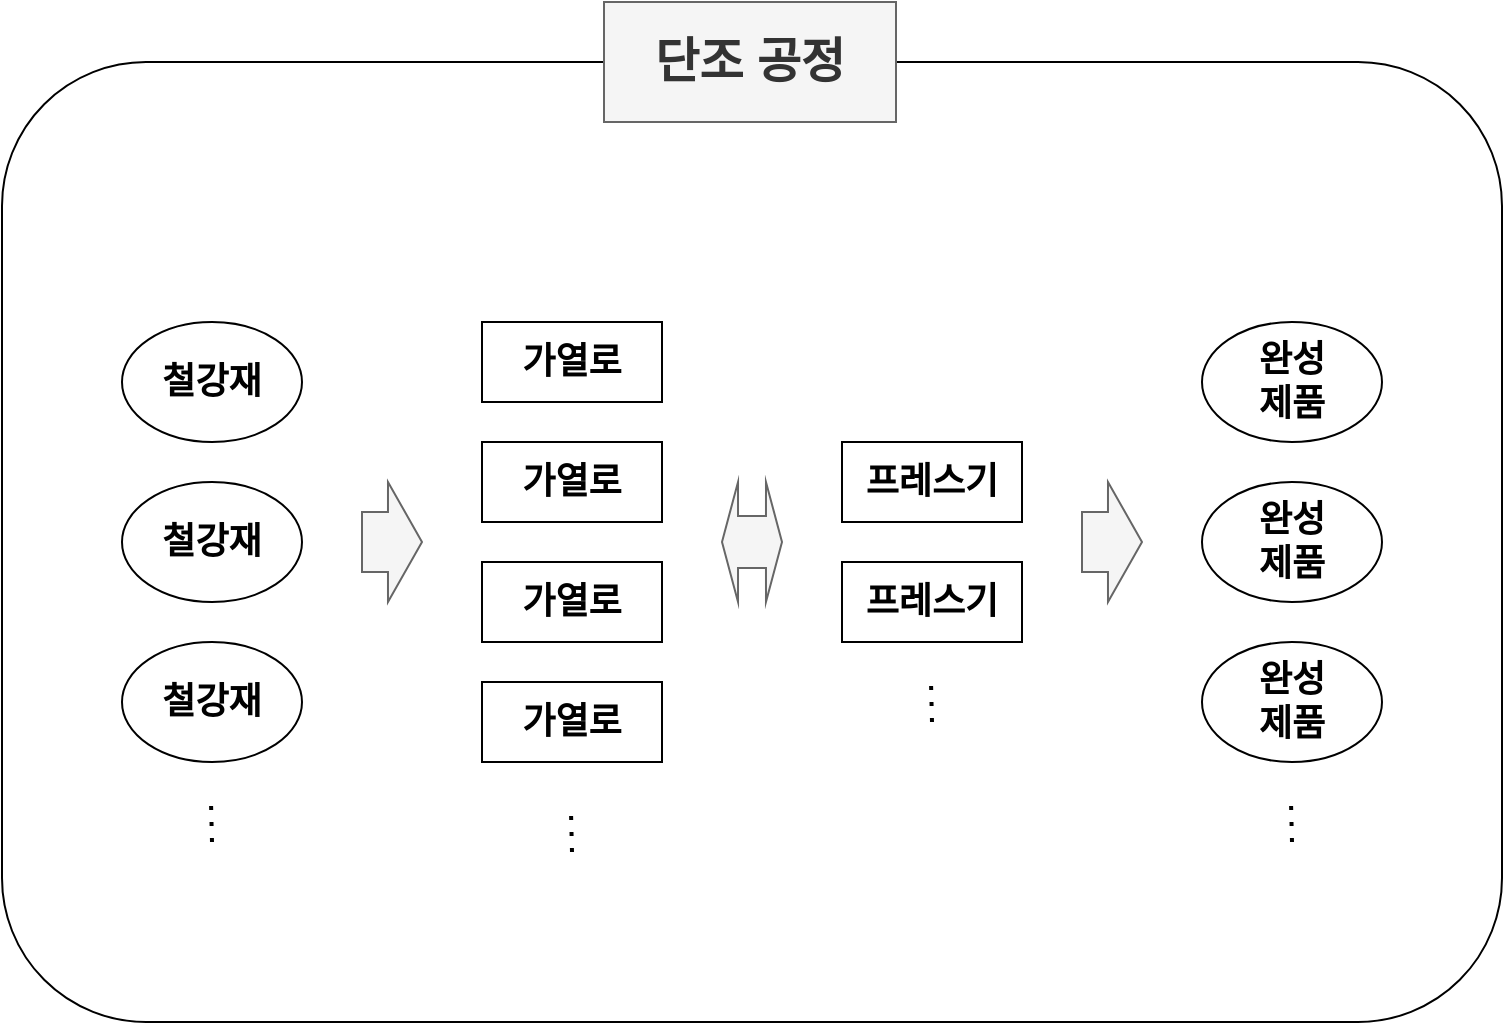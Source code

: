 <mxfile version="16.5.5" type="github">
  <diagram id="wdg7d6GIiMwj1WEckeHe" name="Page-1">
    <mxGraphModel dx="1135" dy="1026" grid="1" gridSize="10" guides="1" tooltips="1" connect="1" arrows="1" fold="1" page="1" pageScale="1" pageWidth="827" pageHeight="1169" math="0" shadow="0">
      <root>
        <mxCell id="0" />
        <mxCell id="1" parent="0" />
        <mxCell id="NMvF5vDh91TmVNXup4tc-2" value="" style="rounded=1;whiteSpace=wrap;html=1;" parent="1" vertex="1">
          <mxGeometry x="40" y="80" width="750" height="480" as="geometry" />
        </mxCell>
        <mxCell id="KqjhCIvY7JiIjr15peSO-1" value="&lt;h1&gt;단조 공정&lt;/h1&gt;" style="rounded=0;whiteSpace=wrap;html=1;fillColor=#f5f5f5;fontColor=#333333;strokeColor=#666666;" parent="1" vertex="1">
          <mxGeometry x="341" y="50" width="146" height="60" as="geometry" />
        </mxCell>
        <mxCell id="KqjhCIvY7JiIjr15peSO-2" value="&lt;h2&gt;철강재&lt;/h2&gt;" style="ellipse;whiteSpace=wrap;html=1;" parent="1" vertex="1">
          <mxGeometry x="100" y="210" width="90" height="60" as="geometry" />
        </mxCell>
        <mxCell id="KqjhCIvY7JiIjr15peSO-3" value="&lt;h2&gt;철강재&lt;/h2&gt;" style="ellipse;whiteSpace=wrap;html=1;" parent="1" vertex="1">
          <mxGeometry x="100" y="290" width="90" height="60" as="geometry" />
        </mxCell>
        <mxCell id="KqjhCIvY7JiIjr15peSO-4" value="&lt;h2&gt;철강재&lt;/h2&gt;" style="ellipse;whiteSpace=wrap;html=1;" parent="1" vertex="1">
          <mxGeometry x="100" y="370" width="90" height="60" as="geometry" />
        </mxCell>
        <mxCell id="KqjhCIvY7JiIjr15peSO-5" value="&lt;h2&gt;가열로&lt;/h2&gt;" style="rounded=0;whiteSpace=wrap;html=1;" parent="1" vertex="1">
          <mxGeometry x="280" y="210" width="90" height="40" as="geometry" />
        </mxCell>
        <mxCell id="KqjhCIvY7JiIjr15peSO-7" value="&lt;h2&gt;프레스기&lt;/h2&gt;" style="rounded=0;whiteSpace=wrap;html=1;" parent="1" vertex="1">
          <mxGeometry x="460" y="270" width="90" height="40" as="geometry" />
        </mxCell>
        <mxCell id="KqjhCIvY7JiIjr15peSO-8" value="&lt;h2&gt;가열로&lt;/h2&gt;" style="rounded=0;whiteSpace=wrap;html=1;" parent="1" vertex="1">
          <mxGeometry x="280" y="270" width="90" height="40" as="geometry" />
        </mxCell>
        <mxCell id="KqjhCIvY7JiIjr15peSO-13" value="&lt;h2&gt;프레스기&lt;/h2&gt;" style="rounded=0;whiteSpace=wrap;html=1;" parent="1" vertex="1">
          <mxGeometry x="460" y="330" width="90" height="40" as="geometry" />
        </mxCell>
        <mxCell id="KqjhCIvY7JiIjr15peSO-14" value="&lt;h2&gt;완성 &lt;br&gt;제품&lt;/h2&gt;" style="ellipse;whiteSpace=wrap;html=1;" parent="1" vertex="1">
          <mxGeometry x="640" y="210" width="90" height="60" as="geometry" />
        </mxCell>
        <mxCell id="KqjhCIvY7JiIjr15peSO-16" value="&lt;h2&gt;완성 &lt;br&gt;제품&lt;/h2&gt;" style="ellipse;whiteSpace=wrap;html=1;" parent="1" vertex="1">
          <mxGeometry x="640" y="290" width="90" height="60" as="geometry" />
        </mxCell>
        <mxCell id="KqjhCIvY7JiIjr15peSO-17" value="&lt;h2&gt;완성 &lt;br&gt;제품&lt;/h2&gt;" style="ellipse;whiteSpace=wrap;html=1;" parent="1" vertex="1">
          <mxGeometry x="640" y="370" width="90" height="60" as="geometry" />
        </mxCell>
        <mxCell id="KqjhCIvY7JiIjr15peSO-23" value="&lt;h2&gt;가열로&lt;/h2&gt;" style="rounded=0;whiteSpace=wrap;html=1;" parent="1" vertex="1">
          <mxGeometry x="280" y="330" width="90" height="40" as="geometry" />
        </mxCell>
        <mxCell id="KqjhCIvY7JiIjr15peSO-24" value="&lt;h2&gt;가열로&lt;/h2&gt;" style="rounded=0;whiteSpace=wrap;html=1;" parent="1" vertex="1">
          <mxGeometry x="280" y="390" width="90" height="40" as="geometry" />
        </mxCell>
        <mxCell id="KqjhCIvY7JiIjr15peSO-31" value="" style="endArrow=none;dashed=1;html=1;dashPattern=1 3;strokeWidth=2;rounded=0;" parent="1" edge="1">
          <mxGeometry width="50" height="50" relative="1" as="geometry">
            <mxPoint x="325" y="475" as="sourcePoint" />
            <mxPoint x="324.5" y="455" as="targetPoint" />
            <Array as="points" />
          </mxGeometry>
        </mxCell>
        <mxCell id="KqjhCIvY7JiIjr15peSO-32" value="" style="endArrow=none;dashed=1;html=1;dashPattern=1 3;strokeWidth=2;rounded=0;" parent="1" edge="1">
          <mxGeometry width="50" height="50" relative="1" as="geometry">
            <mxPoint x="505" y="410" as="sourcePoint" />
            <mxPoint x="504.5" y="390" as="targetPoint" />
            <Array as="points" />
          </mxGeometry>
        </mxCell>
        <mxCell id="KqjhCIvY7JiIjr15peSO-33" value="" style="endArrow=none;dashed=1;html=1;dashPattern=1 3;strokeWidth=2;rounded=0;" parent="1" edge="1">
          <mxGeometry width="50" height="50" relative="1" as="geometry">
            <mxPoint x="685" y="470" as="sourcePoint" />
            <mxPoint x="684.5" y="450" as="targetPoint" />
            <Array as="points" />
          </mxGeometry>
        </mxCell>
        <mxCell id="KqjhCIvY7JiIjr15peSO-34" value="" style="endArrow=none;dashed=1;html=1;dashPattern=1 3;strokeWidth=2;rounded=0;" parent="1" edge="1">
          <mxGeometry width="50" height="50" relative="1" as="geometry">
            <mxPoint x="145" y="470" as="sourcePoint" />
            <mxPoint x="144.5" y="450" as="targetPoint" />
            <Array as="points" />
          </mxGeometry>
        </mxCell>
        <mxCell id="jfRBR6TDJZYDt-3O3zp0-3" value="" style="shape=singleArrow;whiteSpace=wrap;html=1;arrowWidth=0.5;arrowSize=0.567;fillColor=#f5f5f5;strokeColor=#666666;fontColor=#333333;" vertex="1" parent="1">
          <mxGeometry x="220" y="290" width="30" height="60" as="geometry" />
        </mxCell>
        <mxCell id="jfRBR6TDJZYDt-3O3zp0-4" value="" style="shape=singleArrow;whiteSpace=wrap;html=1;arrowWidth=0.5;arrowSize=0.567;fillColor=#f5f5f5;strokeColor=#666666;fontColor=#333333;" vertex="1" parent="1">
          <mxGeometry x="580" y="290" width="30" height="60" as="geometry" />
        </mxCell>
        <mxCell id="jfRBR6TDJZYDt-3O3zp0-5" value="" style="shape=doubleArrow;whiteSpace=wrap;html=1;arrowWidth=0.433;arrowSize=0.267;fillColor=#f5f5f5;strokeColor=#666666;fontColor=#333333;" vertex="1" parent="1">
          <mxGeometry x="400" y="290" width="30" height="60" as="geometry" />
        </mxCell>
      </root>
    </mxGraphModel>
  </diagram>
</mxfile>
